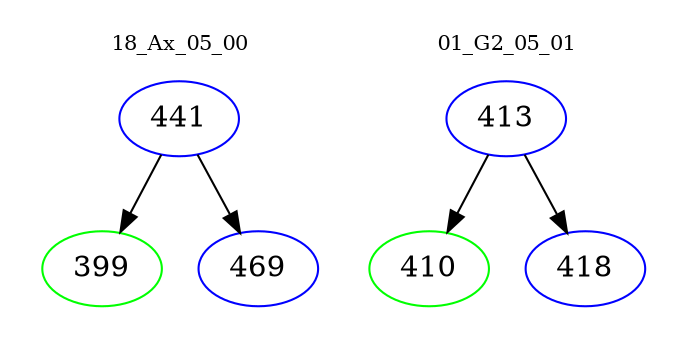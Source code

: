 digraph{
subgraph cluster_0 {
color = white
label = "18_Ax_05_00";
fontsize=10;
T0_441 [label="441", color="blue"]
T0_441 -> T0_399 [color="black"]
T0_399 [label="399", color="green"]
T0_441 -> T0_469 [color="black"]
T0_469 [label="469", color="blue"]
}
subgraph cluster_1 {
color = white
label = "01_G2_05_01";
fontsize=10;
T1_413 [label="413", color="blue"]
T1_413 -> T1_410 [color="black"]
T1_410 [label="410", color="green"]
T1_413 -> T1_418 [color="black"]
T1_418 [label="418", color="blue"]
}
}
